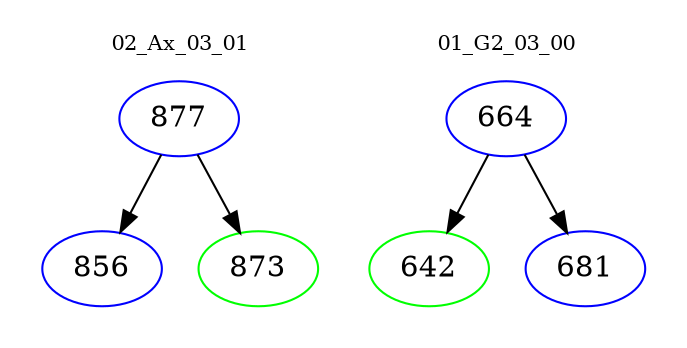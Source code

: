 digraph{
subgraph cluster_0 {
color = white
label = "02_Ax_03_01";
fontsize=10;
T0_877 [label="877", color="blue"]
T0_877 -> T0_856 [color="black"]
T0_856 [label="856", color="blue"]
T0_877 -> T0_873 [color="black"]
T0_873 [label="873", color="green"]
}
subgraph cluster_1 {
color = white
label = "01_G2_03_00";
fontsize=10;
T1_664 [label="664", color="blue"]
T1_664 -> T1_642 [color="black"]
T1_642 [label="642", color="green"]
T1_664 -> T1_681 [color="black"]
T1_681 [label="681", color="blue"]
}
}
